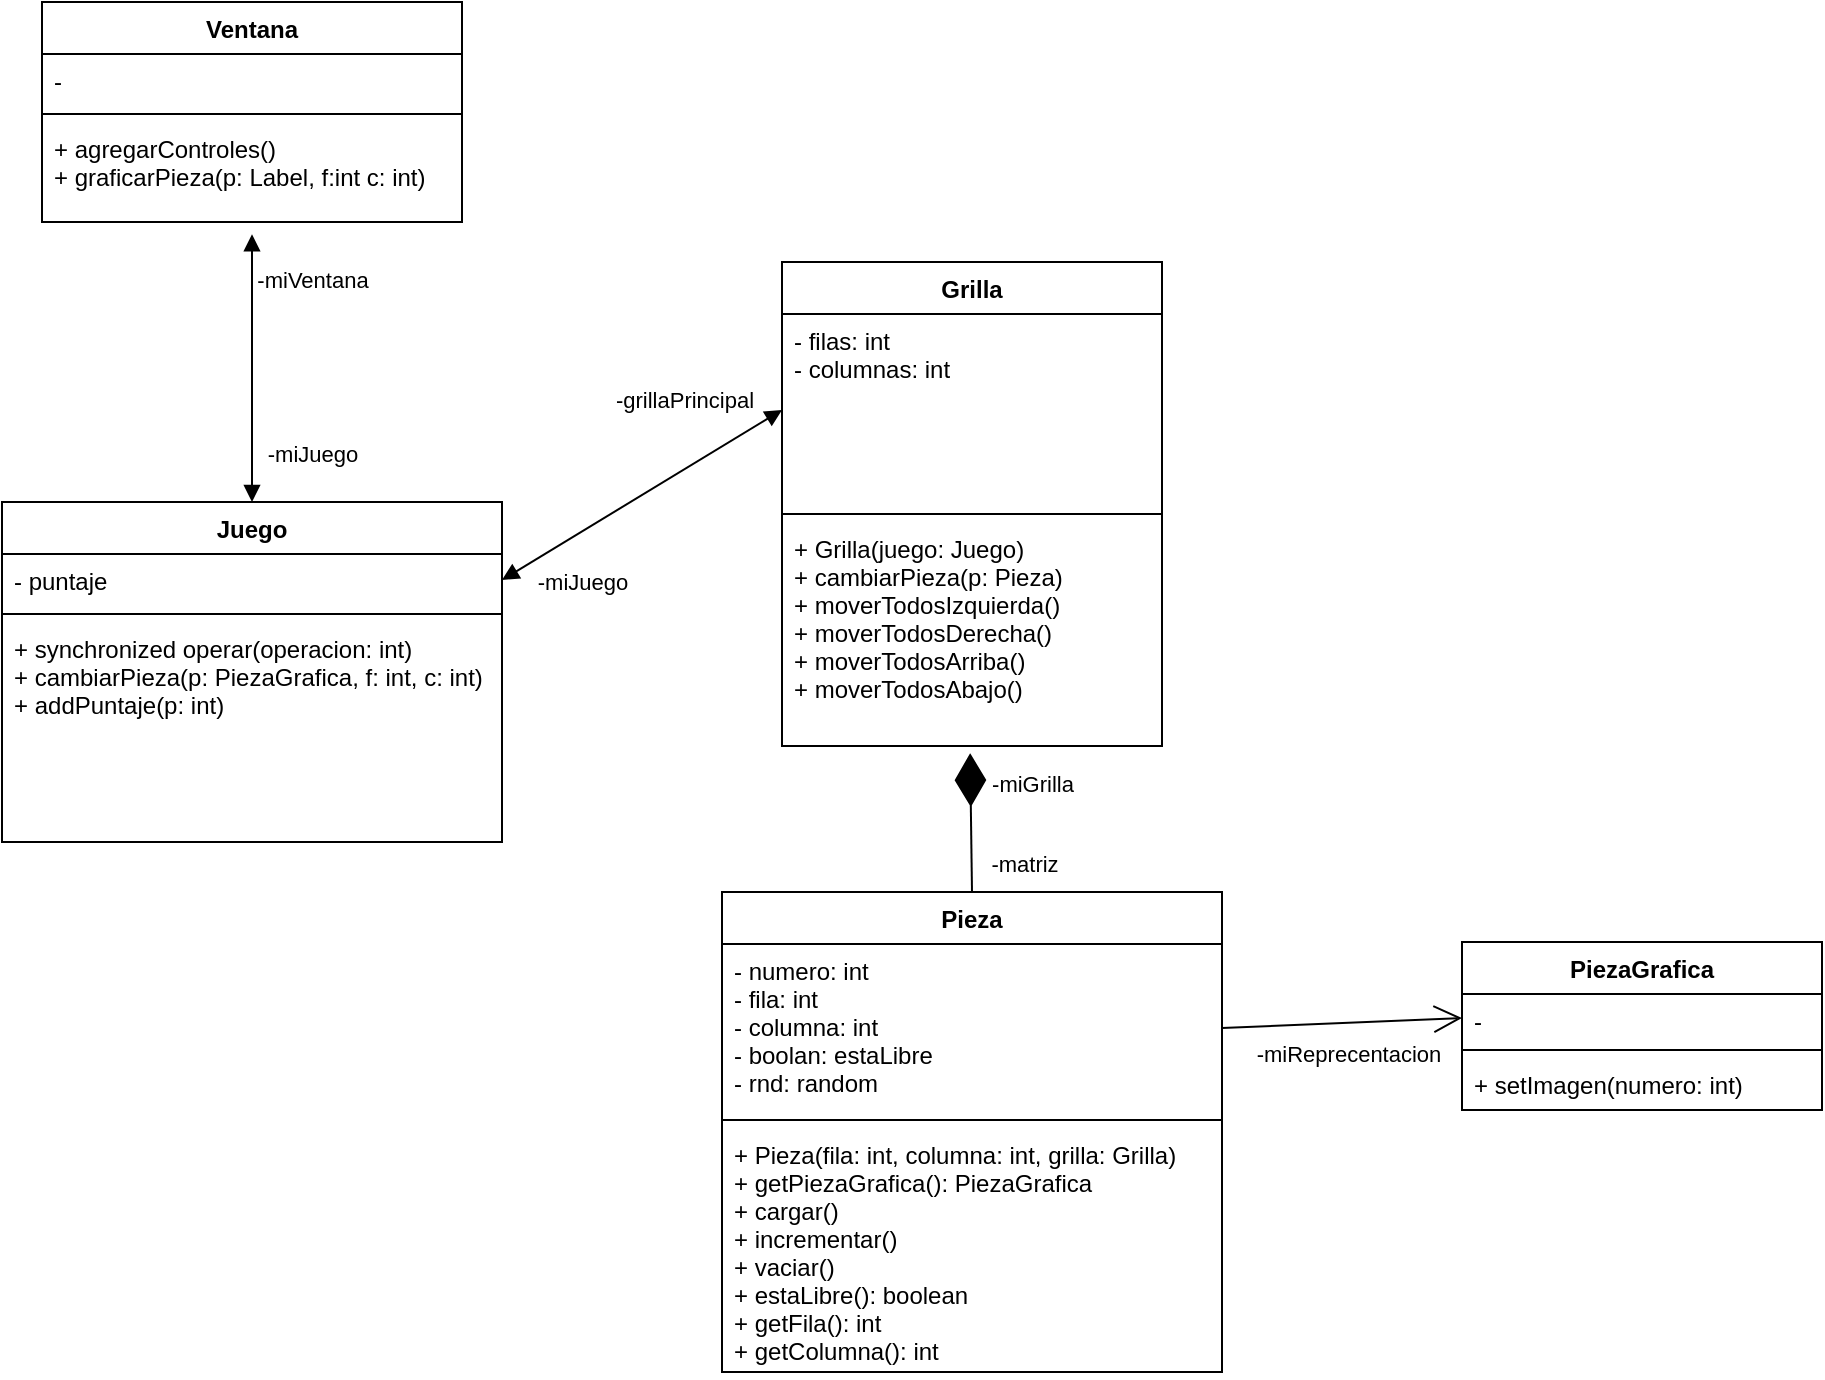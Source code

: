 <mxfile version="15.5.2" type="device"><diagram id="C5RBs43oDa-KdzZeNtuy" name="Page-1"><mxGraphModel dx="651" dy="481" grid="1" gridSize="10" guides="1" tooltips="1" connect="1" arrows="1" fold="1" page="1" pageScale="1" pageWidth="827" pageHeight="1169" math="0" shadow="0"><root><mxCell id="WIyWlLk6GJQsqaUBKTNV-0"/><mxCell id="WIyWlLk6GJQsqaUBKTNV-1" parent="WIyWlLk6GJQsqaUBKTNV-0"/><mxCell id="1CvyE3auWk7zarqkNsog-0" value="Juego" style="swimlane;fontStyle=1;align=center;verticalAlign=top;childLayout=stackLayout;horizontal=1;startSize=26;horizontalStack=0;resizeParent=1;resizeParentMax=0;resizeLast=0;collapsible=1;marginBottom=0;" parent="WIyWlLk6GJQsqaUBKTNV-1" vertex="1"><mxGeometry x="90" y="390" width="250" height="170" as="geometry"/></mxCell><mxCell id="1CvyE3auWk7zarqkNsog-1" value="- puntaje" style="text;strokeColor=none;fillColor=none;align=left;verticalAlign=top;spacingLeft=4;spacingRight=4;overflow=hidden;rotatable=0;points=[[0,0.5],[1,0.5]];portConstraint=eastwest;" parent="1CvyE3auWk7zarqkNsog-0" vertex="1"><mxGeometry y="26" width="250" height="26" as="geometry"/></mxCell><mxCell id="1CvyE3auWk7zarqkNsog-2" value="" style="line;strokeWidth=1;fillColor=none;align=left;verticalAlign=middle;spacingTop=-1;spacingLeft=3;spacingRight=3;rotatable=0;labelPosition=right;points=[];portConstraint=eastwest;" parent="1CvyE3auWk7zarqkNsog-0" vertex="1"><mxGeometry y="52" width="250" height="8" as="geometry"/></mxCell><mxCell id="1CvyE3auWk7zarqkNsog-3" value="+ synchronized operar(operacion: int)&#10;+ cambiarPieza(p: PiezaGrafica, f: int, c: int)&#10;+ addPuntaje(p: int)" style="text;strokeColor=none;fillColor=none;align=left;verticalAlign=top;spacingLeft=4;spacingRight=4;overflow=hidden;rotatable=0;points=[[0,0.5],[1,0.5]];portConstraint=eastwest;" parent="1CvyE3auWk7zarqkNsog-0" vertex="1"><mxGeometry y="60" width="250" height="110" as="geometry"/></mxCell><mxCell id="1CvyE3auWk7zarqkNsog-4" value="Ventana" style="swimlane;fontStyle=1;align=center;verticalAlign=top;childLayout=stackLayout;horizontal=1;startSize=26;horizontalStack=0;resizeParent=1;resizeParentMax=0;resizeLast=0;collapsible=1;marginBottom=0;" parent="WIyWlLk6GJQsqaUBKTNV-1" vertex="1"><mxGeometry x="110" y="140" width="210" height="110" as="geometry"/></mxCell><mxCell id="1CvyE3auWk7zarqkNsog-5" value="-" style="text;strokeColor=none;fillColor=none;align=left;verticalAlign=top;spacingLeft=4;spacingRight=4;overflow=hidden;rotatable=0;points=[[0,0.5],[1,0.5]];portConstraint=eastwest;" parent="1CvyE3auWk7zarqkNsog-4" vertex="1"><mxGeometry y="26" width="210" height="26" as="geometry"/></mxCell><mxCell id="1CvyE3auWk7zarqkNsog-6" value="" style="line;strokeWidth=1;fillColor=none;align=left;verticalAlign=middle;spacingTop=-1;spacingLeft=3;spacingRight=3;rotatable=0;labelPosition=right;points=[];portConstraint=eastwest;" parent="1CvyE3auWk7zarqkNsog-4" vertex="1"><mxGeometry y="52" width="210" height="8" as="geometry"/></mxCell><mxCell id="1CvyE3auWk7zarqkNsog-7" value="+ agregarControles()&#10;+ graficarPieza(p: Label, f:int c: int)" style="text;strokeColor=none;fillColor=none;align=left;verticalAlign=top;spacingLeft=4;spacingRight=4;overflow=hidden;rotatable=0;points=[[0,0.5],[1,0.5]];portConstraint=eastwest;" parent="1CvyE3auWk7zarqkNsog-4" vertex="1"><mxGeometry y="60" width="210" height="50" as="geometry"/></mxCell><mxCell id="1CvyE3auWk7zarqkNsog-8" value="Grilla" style="swimlane;fontStyle=1;align=center;verticalAlign=top;childLayout=stackLayout;horizontal=1;startSize=26;horizontalStack=0;resizeParent=1;resizeParentMax=0;resizeLast=0;collapsible=1;marginBottom=0;" parent="WIyWlLk6GJQsqaUBKTNV-1" vertex="1"><mxGeometry x="480" y="270" width="190" height="242" as="geometry"/></mxCell><mxCell id="1CvyE3auWk7zarqkNsog-9" value="- filas: int&#10;- columnas: int" style="text;strokeColor=none;fillColor=none;align=left;verticalAlign=top;spacingLeft=4;spacingRight=4;overflow=hidden;rotatable=0;points=[[0,0.5],[1,0.5]];portConstraint=eastwest;" parent="1CvyE3auWk7zarqkNsog-8" vertex="1"><mxGeometry y="26" width="190" height="96" as="geometry"/></mxCell><mxCell id="1CvyE3auWk7zarqkNsog-10" value="" style="line;strokeWidth=1;fillColor=none;align=left;verticalAlign=middle;spacingTop=-1;spacingLeft=3;spacingRight=3;rotatable=0;labelPosition=right;points=[];portConstraint=eastwest;" parent="1CvyE3auWk7zarqkNsog-8" vertex="1"><mxGeometry y="122" width="190" height="8" as="geometry"/></mxCell><mxCell id="1CvyE3auWk7zarqkNsog-11" value="+ Grilla(juego: Juego)&#10;+ cambiarPieza(p: Pieza)&#10;+ moverTodosIzquierda()&#10;+ moverTodosDerecha()&#10;+ moverTodosArriba()&#10;+ moverTodosAbajo()" style="text;strokeColor=none;fillColor=none;align=left;verticalAlign=top;spacingLeft=4;spacingRight=4;overflow=hidden;rotatable=0;points=[[0,0.5],[1,0.5]];portConstraint=eastwest;" parent="1CvyE3auWk7zarqkNsog-8" vertex="1"><mxGeometry y="130" width="190" height="112" as="geometry"/></mxCell><mxCell id="1CvyE3auWk7zarqkNsog-19" value="" style="endArrow=block;startArrow=block;endFill=1;startFill=1;html=1;rounded=0;entryX=0.5;entryY=1.122;entryDx=0;entryDy=0;entryPerimeter=0;exitX=0.5;exitY=0;exitDx=0;exitDy=0;" parent="WIyWlLk6GJQsqaUBKTNV-1" source="1CvyE3auWk7zarqkNsog-0" target="1CvyE3auWk7zarqkNsog-7" edge="1"><mxGeometry width="160" relative="1" as="geometry"><mxPoint x="505" y="390" as="sourcePoint"/><mxPoint x="665" y="390" as="targetPoint"/></mxGeometry></mxCell><mxCell id="1CvyE3auWk7zarqkNsog-21" value="-miVentana" style="edgeLabel;html=1;align=center;verticalAlign=middle;resizable=0;points=[];" parent="1CvyE3auWk7zarqkNsog-19" vertex="1" connectable="0"><mxGeometry x="0.658" relative="1" as="geometry"><mxPoint x="30" as="offset"/></mxGeometry></mxCell><mxCell id="1CvyE3auWk7zarqkNsog-22" value="-miJuego" style="edgeLabel;html=1;align=center;verticalAlign=middle;resizable=0;points=[];" parent="1CvyE3auWk7zarqkNsog-19" vertex="1" connectable="0"><mxGeometry x="-0.535" relative="1" as="geometry"><mxPoint x="30" y="7" as="offset"/></mxGeometry></mxCell><mxCell id="1CvyE3auWk7zarqkNsog-20" value="" style="endArrow=block;startArrow=block;endFill=1;startFill=1;html=1;rounded=0;exitX=1;exitY=0.5;exitDx=0;exitDy=0;entryX=0;entryY=0.5;entryDx=0;entryDy=0;" parent="WIyWlLk6GJQsqaUBKTNV-1" source="1CvyE3auWk7zarqkNsog-1" target="1CvyE3auWk7zarqkNsog-9" edge="1"><mxGeometry width="160" relative="1" as="geometry"><mxPoint x="480" y="360" as="sourcePoint"/><mxPoint x="640" y="360" as="targetPoint"/></mxGeometry></mxCell><mxCell id="1CvyE3auWk7zarqkNsog-23" value="-miJuego" style="edgeLabel;html=1;align=center;verticalAlign=middle;resizable=0;points=[];" parent="1CvyE3auWk7zarqkNsog-20" vertex="1" connectable="0"><mxGeometry x="-0.718" y="1" relative="1" as="geometry"><mxPoint x="21" y="14" as="offset"/></mxGeometry></mxCell><mxCell id="1CvyE3auWk7zarqkNsog-24" value="-grillaPrincipal" style="edgeLabel;html=1;align=center;verticalAlign=middle;resizable=0;points=[];" parent="1CvyE3auWk7zarqkNsog-20" vertex="1" connectable="0"><mxGeometry x="0.659" y="-2" relative="1" as="geometry"><mxPoint x="-27" y="-21" as="offset"/></mxGeometry></mxCell><mxCell id="1CvyE3auWk7zarqkNsog-25" value="Pieza" style="swimlane;fontStyle=1;align=center;verticalAlign=top;childLayout=stackLayout;horizontal=1;startSize=26;horizontalStack=0;resizeParent=1;resizeParentMax=0;resizeLast=0;collapsible=1;marginBottom=0;" parent="WIyWlLk6GJQsqaUBKTNV-1" vertex="1"><mxGeometry x="450" y="585" width="250" height="240" as="geometry"/></mxCell><mxCell id="1CvyE3auWk7zarqkNsog-26" value="- numero: int&#10;- fila: int&#10;- columna: int&#10;- boolan: estaLibre&#10;- rnd: random" style="text;strokeColor=none;fillColor=none;align=left;verticalAlign=top;spacingLeft=4;spacingRight=4;overflow=hidden;rotatable=0;points=[[0,0.5],[1,0.5]];portConstraint=eastwest;" parent="1CvyE3auWk7zarqkNsog-25" vertex="1"><mxGeometry y="26" width="250" height="84" as="geometry"/></mxCell><mxCell id="1CvyE3auWk7zarqkNsog-27" value="" style="line;strokeWidth=1;fillColor=none;align=left;verticalAlign=middle;spacingTop=-1;spacingLeft=3;spacingRight=3;rotatable=0;labelPosition=right;points=[];portConstraint=eastwest;" parent="1CvyE3auWk7zarqkNsog-25" vertex="1"><mxGeometry y="110" width="250" height="8" as="geometry"/></mxCell><mxCell id="1CvyE3auWk7zarqkNsog-28" value="+ Pieza(fila: int, columna: int, grilla: Grilla)&#10;+ getPiezaGrafica(): PiezaGrafica&#10;+ cargar()&#10;+ incrementar()&#10;+ vaciar()&#10;+ estaLibre(): boolean&#10;+ getFila(): int&#10;+ getColumna(): int" style="text;strokeColor=none;fillColor=none;align=left;verticalAlign=top;spacingLeft=4;spacingRight=4;overflow=hidden;rotatable=0;points=[[0,0.5],[1,0.5]];portConstraint=eastwest;" parent="1CvyE3auWk7zarqkNsog-25" vertex="1"><mxGeometry y="118" width="250" height="122" as="geometry"/></mxCell><mxCell id="1CvyE3auWk7zarqkNsog-43" value="PiezaGrafica" style="swimlane;fontStyle=1;align=center;verticalAlign=top;childLayout=stackLayout;horizontal=1;startSize=26;horizontalStack=0;resizeParent=1;resizeParentMax=0;resizeLast=0;collapsible=1;marginBottom=0;" parent="WIyWlLk6GJQsqaUBKTNV-1" vertex="1"><mxGeometry x="820" y="610" width="180" height="84" as="geometry"/></mxCell><mxCell id="1CvyE3auWk7zarqkNsog-44" value="-" style="text;strokeColor=none;fillColor=none;align=left;verticalAlign=top;spacingLeft=4;spacingRight=4;overflow=hidden;rotatable=0;points=[[0,0.5],[1,0.5]];portConstraint=eastwest;" parent="1CvyE3auWk7zarqkNsog-43" vertex="1"><mxGeometry y="26" width="180" height="24" as="geometry"/></mxCell><mxCell id="1CvyE3auWk7zarqkNsog-45" value="" style="line;strokeWidth=1;fillColor=none;align=left;verticalAlign=middle;spacingTop=-1;spacingLeft=3;spacingRight=3;rotatable=0;labelPosition=right;points=[];portConstraint=eastwest;" parent="1CvyE3auWk7zarqkNsog-43" vertex="1"><mxGeometry y="50" width="180" height="8" as="geometry"/></mxCell><mxCell id="1CvyE3auWk7zarqkNsog-46" value="+ setImagen(numero: int)" style="text;strokeColor=none;fillColor=none;align=left;verticalAlign=top;spacingLeft=4;spacingRight=4;overflow=hidden;rotatable=0;points=[[0,0.5],[1,0.5]];portConstraint=eastwest;" parent="1CvyE3auWk7zarqkNsog-43" vertex="1"><mxGeometry y="58" width="180" height="26" as="geometry"/></mxCell><mxCell id="1CvyE3auWk7zarqkNsog-47" value="" style="endArrow=open;endFill=1;endSize=12;html=1;rounded=0;exitX=1;exitY=0.5;exitDx=0;exitDy=0;entryX=0;entryY=0.5;entryDx=0;entryDy=0;" parent="WIyWlLk6GJQsqaUBKTNV-1" source="1CvyE3auWk7zarqkNsog-26" target="1CvyE3auWk7zarqkNsog-44" edge="1"><mxGeometry width="160" relative="1" as="geometry"><mxPoint x="570" y="552" as="sourcePoint"/><mxPoint x="569.52" y="459.376" as="targetPoint"/></mxGeometry></mxCell><mxCell id="1CvyE3auWk7zarqkNsog-48" value="-miReprecentacion" style="edgeLabel;html=1;align=center;verticalAlign=middle;resizable=0;points=[];" parent="1CvyE3auWk7zarqkNsog-47" vertex="1" connectable="0"><mxGeometry x="0.394" y="-2" relative="1" as="geometry"><mxPoint x="-21" y="14" as="offset"/></mxGeometry></mxCell><mxCell id="tuwKtRQhqHt_X08flQrm-0" value="" style="endArrow=diamondThin;endFill=1;endSize=24;html=1;rounded=0;exitX=0.5;exitY=0;exitDx=0;exitDy=0;entryX=0.495;entryY=1.032;entryDx=0;entryDy=0;entryPerimeter=0;" parent="WIyWlLk6GJQsqaUBKTNV-1" source="1CvyE3auWk7zarqkNsog-25" target="1CvyE3auWk7zarqkNsog-11" edge="1"><mxGeometry width="160" relative="1" as="geometry"><mxPoint x="570" y="490" as="sourcePoint"/><mxPoint x="730" y="490" as="targetPoint"/></mxGeometry></mxCell><mxCell id="tuwKtRQhqHt_X08flQrm-1" value="-miGrilla" style="edgeLabel;html=1;align=center;verticalAlign=middle;resizable=0;points=[];" parent="tuwKtRQhqHt_X08flQrm-0" vertex="1" connectable="0"><mxGeometry x="0.567" y="-4" relative="1" as="geometry"><mxPoint x="26" as="offset"/></mxGeometry></mxCell><mxCell id="tuwKtRQhqHt_X08flQrm-2" value="-matriz" style="edgeLabel;html=1;align=center;verticalAlign=middle;resizable=0;points=[];" parent="tuwKtRQhqHt_X08flQrm-0" vertex="1" connectable="0"><mxGeometry x="0.548" relative="1" as="geometry"><mxPoint x="26" y="39" as="offset"/></mxGeometry></mxCell></root></mxGraphModel></diagram></mxfile>